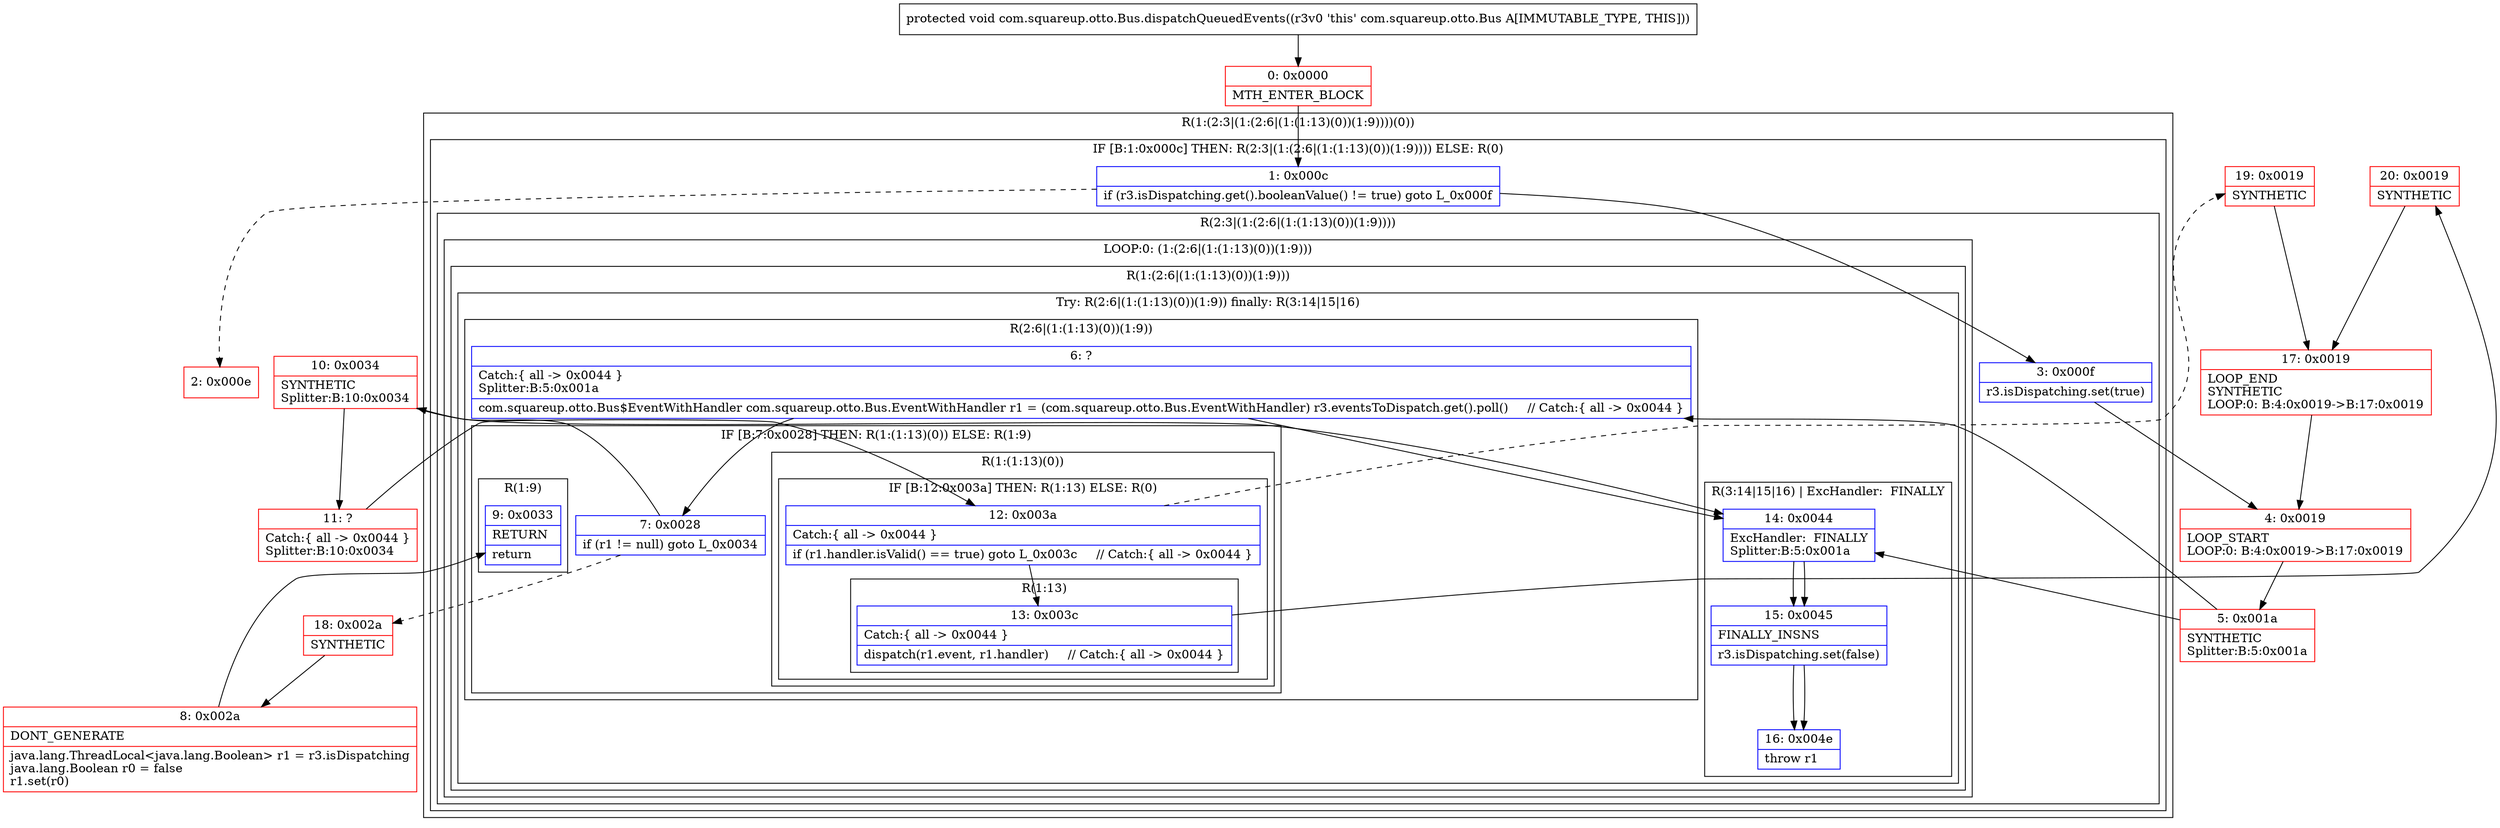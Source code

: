 digraph "CFG forcom.squareup.otto.Bus.dispatchQueuedEvents()V" {
subgraph cluster_Region_1157766127 {
label = "R(1:(2:3|(1:(2:6|(1:(1:13)(0))(1:9))))(0))";
node [shape=record,color=blue];
subgraph cluster_IfRegion_636972386 {
label = "IF [B:1:0x000c] THEN: R(2:3|(1:(2:6|(1:(1:13)(0))(1:9)))) ELSE: R(0)";
node [shape=record,color=blue];
Node_1 [shape=record,label="{1\:\ 0x000c|if (r3.isDispatching.get().booleanValue() != true) goto L_0x000f\l}"];
subgraph cluster_Region_6600576 {
label = "R(2:3|(1:(2:6|(1:(1:13)(0))(1:9))))";
node [shape=record,color=blue];
Node_3 [shape=record,label="{3\:\ 0x000f|r3.isDispatching.set(true)\l}"];
subgraph cluster_LoopRegion_1828950389 {
label = "LOOP:0: (1:(2:6|(1:(1:13)(0))(1:9)))";
node [shape=record,color=blue];
subgraph cluster_Region_940257881 {
label = "R(1:(2:6|(1:(1:13)(0))(1:9)))";
node [shape=record,color=blue];
subgraph cluster_TryCatchRegion_638178375 {
label = "Try: R(2:6|(1:(1:13)(0))(1:9)) finally: R(3:14|15|16)";
node [shape=record,color=blue];
subgraph cluster_Region_851577676 {
label = "R(2:6|(1:(1:13)(0))(1:9))";
node [shape=record,color=blue];
Node_6 [shape=record,label="{6\:\ ?|Catch:\{ all \-\> 0x0044 \}\lSplitter:B:5:0x001a\l|com.squareup.otto.Bus$EventWithHandler com.squareup.otto.Bus.EventWithHandler r1 = (com.squareup.otto.Bus.EventWithHandler) r3.eventsToDispatch.get().poll()     \/\/ Catch:\{ all \-\> 0x0044 \}\l}"];
subgraph cluster_IfRegion_2107856364 {
label = "IF [B:7:0x0028] THEN: R(1:(1:13)(0)) ELSE: R(1:9)";
node [shape=record,color=blue];
Node_7 [shape=record,label="{7\:\ 0x0028|if (r1 != null) goto L_0x0034\l}"];
subgraph cluster_Region_57978801 {
label = "R(1:(1:13)(0))";
node [shape=record,color=blue];
subgraph cluster_IfRegion_1213189811 {
label = "IF [B:12:0x003a] THEN: R(1:13) ELSE: R(0)";
node [shape=record,color=blue];
Node_12 [shape=record,label="{12\:\ 0x003a|Catch:\{ all \-\> 0x0044 \}\l|if (r1.handler.isValid() == true) goto L_0x003c     \/\/ Catch:\{ all \-\> 0x0044 \}\l}"];
subgraph cluster_Region_1102121118 {
label = "R(1:13)";
node [shape=record,color=blue];
Node_13 [shape=record,label="{13\:\ 0x003c|Catch:\{ all \-\> 0x0044 \}\l|dispatch(r1.event, r1.handler)     \/\/ Catch:\{ all \-\> 0x0044 \}\l}"];
}
subgraph cluster_Region_1913462419 {
label = "R(0)";
node [shape=record,color=blue];
}
}
}
subgraph cluster_Region_334848881 {
label = "R(1:9)";
node [shape=record,color=blue];
Node_9 [shape=record,label="{9\:\ 0x0033|RETURN\l|return\l}"];
}
}
}
subgraph cluster_Region_2075539108 {
label = "R(3:14|15|16) | ExcHandler:  FINALLY\l";
node [shape=record,color=blue];
Node_14 [shape=record,label="{14\:\ 0x0044|ExcHandler:  FINALLY\lSplitter:B:5:0x001a\l}"];
Node_15 [shape=record,label="{15\:\ 0x0045|FINALLY_INSNS\l|r3.isDispatching.set(false)\l}"];
Node_16 [shape=record,label="{16\:\ 0x004e|throw r1\l}"];
}
}
}
}
}
subgraph cluster_Region_1561925444 {
label = "R(0)";
node [shape=record,color=blue];
}
}
}
subgraph cluster_Region_2075539108 {
label = "R(3:14|15|16) | ExcHandler:  FINALLY\l";
node [shape=record,color=blue];
Node_14 [shape=record,label="{14\:\ 0x0044|ExcHandler:  FINALLY\lSplitter:B:5:0x001a\l}"];
Node_15 [shape=record,label="{15\:\ 0x0045|FINALLY_INSNS\l|r3.isDispatching.set(false)\l}"];
Node_16 [shape=record,label="{16\:\ 0x004e|throw r1\l}"];
}
Node_0 [shape=record,color=red,label="{0\:\ 0x0000|MTH_ENTER_BLOCK\l}"];
Node_2 [shape=record,color=red,label="{2\:\ 0x000e}"];
Node_4 [shape=record,color=red,label="{4\:\ 0x0019|LOOP_START\lLOOP:0: B:4:0x0019\-\>B:17:0x0019\l}"];
Node_5 [shape=record,color=red,label="{5\:\ 0x001a|SYNTHETIC\lSplitter:B:5:0x001a\l}"];
Node_8 [shape=record,color=red,label="{8\:\ 0x002a|DONT_GENERATE\l|java.lang.ThreadLocal\<java.lang.Boolean\> r1 = r3.isDispatching\ljava.lang.Boolean r0 = false\lr1.set(r0)\l}"];
Node_10 [shape=record,color=red,label="{10\:\ 0x0034|SYNTHETIC\lSplitter:B:10:0x0034\l}"];
Node_11 [shape=record,color=red,label="{11\:\ ?|Catch:\{ all \-\> 0x0044 \}\lSplitter:B:10:0x0034\l}"];
Node_17 [shape=record,color=red,label="{17\:\ 0x0019|LOOP_END\lSYNTHETIC\lLOOP:0: B:4:0x0019\-\>B:17:0x0019\l}"];
Node_18 [shape=record,color=red,label="{18\:\ 0x002a|SYNTHETIC\l}"];
Node_19 [shape=record,color=red,label="{19\:\ 0x0019|SYNTHETIC\l}"];
Node_20 [shape=record,color=red,label="{20\:\ 0x0019|SYNTHETIC\l}"];
MethodNode[shape=record,label="{protected void com.squareup.otto.Bus.dispatchQueuedEvents((r3v0 'this' com.squareup.otto.Bus A[IMMUTABLE_TYPE, THIS])) }"];
MethodNode -> Node_0;
Node_1 -> Node_2[style=dashed];
Node_1 -> Node_3;
Node_3 -> Node_4;
Node_6 -> Node_7;
Node_6 -> Node_14;
Node_7 -> Node_10;
Node_7 -> Node_18[style=dashed];
Node_12 -> Node_13;
Node_12 -> Node_19[style=dashed];
Node_13 -> Node_20;
Node_14 -> Node_15;
Node_15 -> Node_16;
Node_14 -> Node_15;
Node_15 -> Node_16;
Node_0 -> Node_1;
Node_4 -> Node_5;
Node_5 -> Node_6;
Node_5 -> Node_14;
Node_8 -> Node_9;
Node_10 -> Node_11;
Node_10 -> Node_14;
Node_11 -> Node_12;
Node_17 -> Node_4;
Node_18 -> Node_8;
Node_19 -> Node_17;
Node_20 -> Node_17;
}

